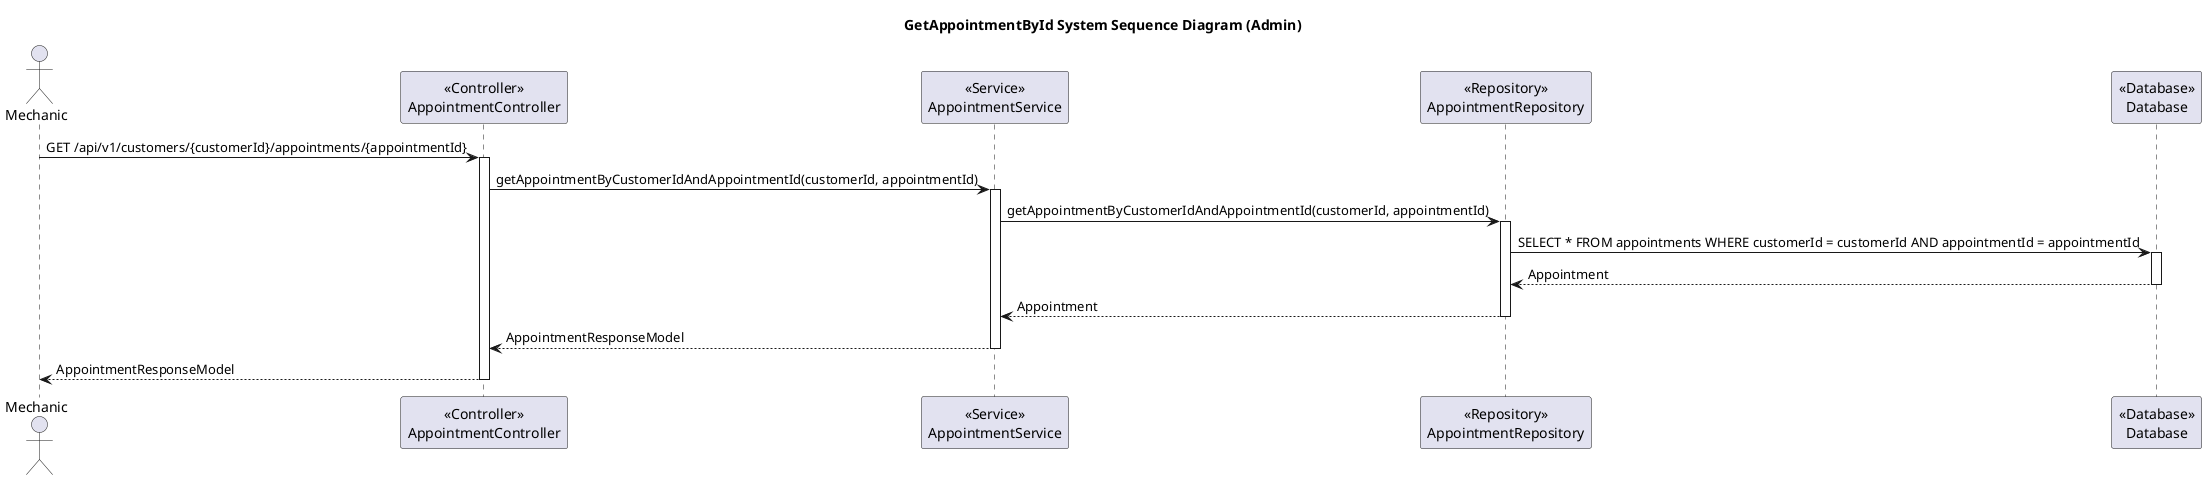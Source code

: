 @startuml
title GetAppointmentById System Sequence Diagram (Admin)

actor Mechanic

participant AppointmentController as "<<Controller>>\nAppointmentController"
participant AppointmentService as "<<Service>>\nAppointmentService"
participant AppointmentRepository as "<<Repository>>\nAppointmentRepository"
participant Database as "<<Database>>\nDatabase"

Mechanic -> AppointmentController: GET /api/v1/customers/{customerId}/appointments/{appointmentId}
activate AppointmentController

AppointmentController -> AppointmentService: getAppointmentByCustomerIdAndAppointmentId(customerId, appointmentId)
activate AppointmentService

AppointmentService -> AppointmentRepository: getAppointmentByCustomerIdAndAppointmentId(customerId, appointmentId)
activate AppointmentRepository

AppointmentRepository -> Database: SELECT * FROM appointments WHERE customerId = customerId AND appointmentId = appointmentId
activate Database

Database --> AppointmentRepository: Appointment
deactivate Database

AppointmentRepository --> AppointmentService: Appointment
deactivate AppointmentRepository

AppointmentService --> AppointmentController: AppointmentResponseModel
deactivate AppointmentService

AppointmentController --> Mechanic: AppointmentResponseModel
deactivate AppointmentController
@enduml
